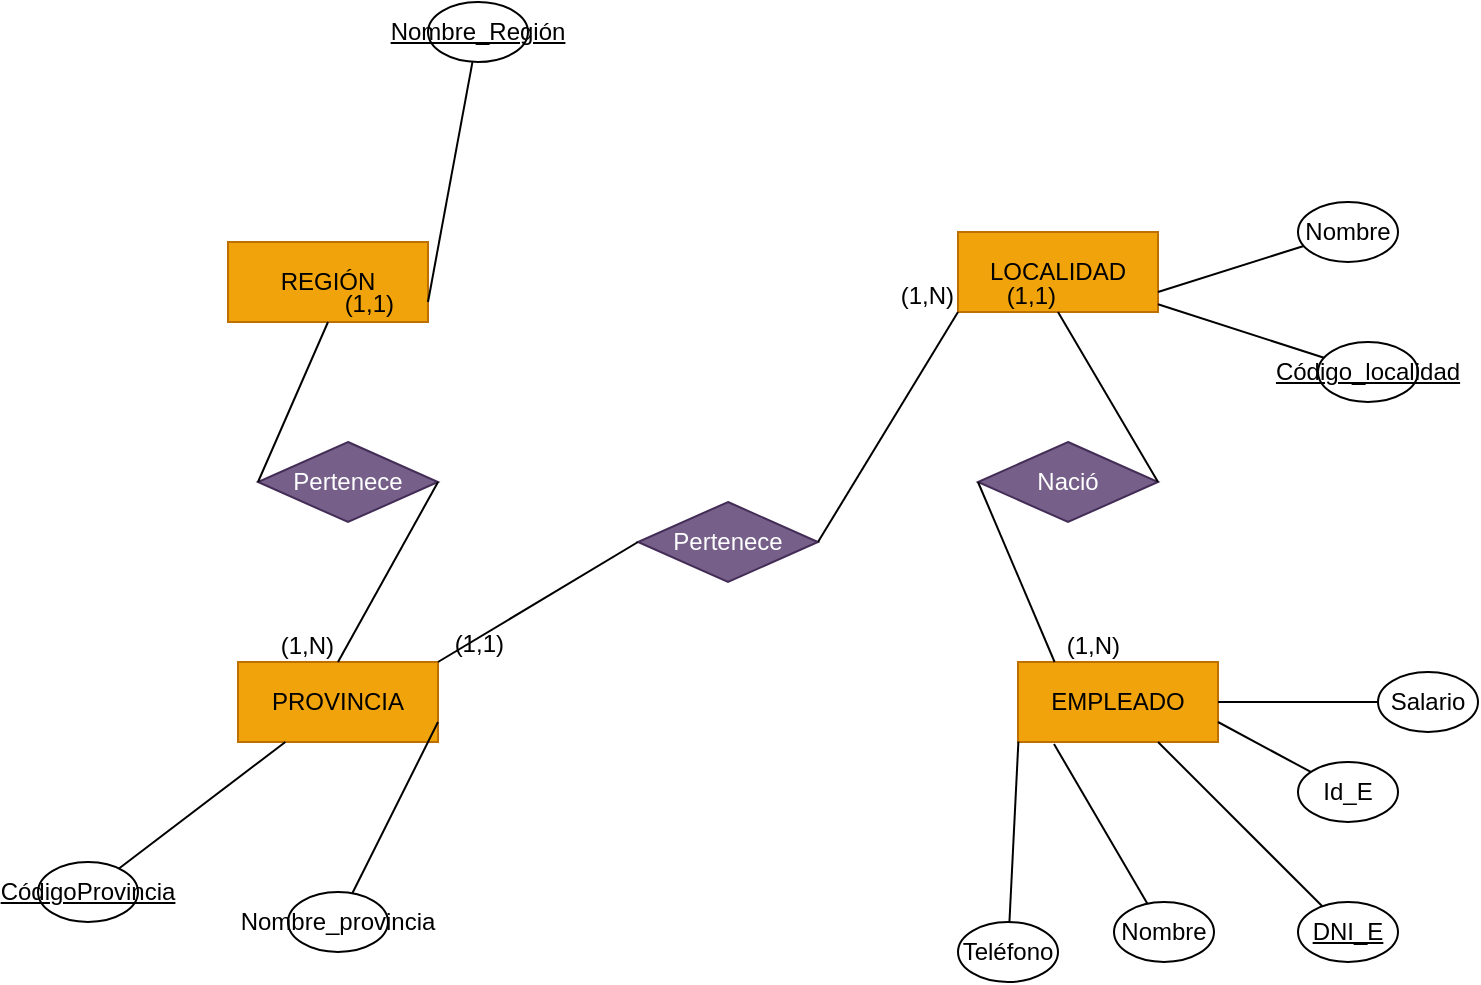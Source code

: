 <mxfile version="27.0.9">
  <diagram name="Página-1" id="zQjjP_EeiTSpy_okXXAl">
    <mxGraphModel dx="864" dy="661" grid="1" gridSize="10" guides="1" tooltips="1" connect="1" arrows="1" fold="1" page="1" pageScale="1" pageWidth="827" pageHeight="1169" math="0" shadow="0">
      <root>
        <mxCell id="0" />
        <mxCell id="1" parent="0" />
        <mxCell id="GvrnwKf9UwjYo0hT_rnX-71" value="LOCALIDAD" style="whiteSpace=wrap;html=1;align=center;fillColor=#f0a30a;strokeColor=#BD7000;fontColor=#000000;" parent="1" vertex="1">
          <mxGeometry x="570" y="395" width="100" height="40" as="geometry" />
        </mxCell>
        <mxCell id="GvrnwKf9UwjYo0hT_rnX-73" value="" style="endArrow=none;html=1;rounded=0;exitX=1;exitY=0.75;exitDx=0;exitDy=0;" parent="1" source="GvrnwKf9UwjYo0hT_rnX-71" target="GvrnwKf9UwjYo0hT_rnX-74" edge="1">
          <mxGeometry relative="1" as="geometry">
            <mxPoint x="670" y="410" as="sourcePoint" />
            <mxPoint x="730" y="410" as="targetPoint" />
          </mxGeometry>
        </mxCell>
        <mxCell id="GvrnwKf9UwjYo0hT_rnX-74" value="Nombre" style="ellipse;whiteSpace=wrap;html=1;align=center;" parent="1" vertex="1">
          <mxGeometry x="740" y="380" width="50" height="30" as="geometry" />
        </mxCell>
        <mxCell id="GvrnwKf9UwjYo0hT_rnX-79" style="edgeStyle=orthogonalEdgeStyle;rounded=0;orthogonalLoop=1;jettySize=auto;html=1;exitX=0.5;exitY=1;exitDx=0;exitDy=0;" parent="1" source="GvrnwKf9UwjYo0hT_rnX-74" target="GvrnwKf9UwjYo0hT_rnX-74" edge="1">
          <mxGeometry relative="1" as="geometry" />
        </mxCell>
        <mxCell id="GvrnwKf9UwjYo0hT_rnX-85" value="" style="endArrow=none;html=1;rounded=0;" parent="1" source="GvrnwKf9UwjYo0hT_rnX-71" target="GvrnwKf9UwjYo0hT_rnX-86" edge="1">
          <mxGeometry relative="1" as="geometry">
            <mxPoint x="603" y="525" as="sourcePoint" />
            <mxPoint x="663" y="525" as="targetPoint" />
          </mxGeometry>
        </mxCell>
        <mxCell id="GvrnwKf9UwjYo0hT_rnX-86" value="&lt;u&gt;Código_localidad&lt;/u&gt;" style="ellipse;whiteSpace=wrap;html=1;align=center;" parent="1" vertex="1">
          <mxGeometry x="750" y="450" width="50" height="30" as="geometry" />
        </mxCell>
        <mxCell id="GvrnwKf9UwjYo0hT_rnX-107" value="REGIÓN" style="whiteSpace=wrap;html=1;align=center;fillColor=#f0a30a;strokeColor=#BD7000;fontColor=#000000;" parent="1" vertex="1">
          <mxGeometry x="205" y="400" width="100" height="40" as="geometry" />
        </mxCell>
        <mxCell id="GvrnwKf9UwjYo0hT_rnX-108" value="" style="endArrow=none;html=1;rounded=0;exitX=1;exitY=0.75;exitDx=0;exitDy=0;" parent="1" source="GvrnwKf9UwjYo0hT_rnX-107" target="GvrnwKf9UwjYo0hT_rnX-109" edge="1">
          <mxGeometry relative="1" as="geometry">
            <mxPoint x="210" y="390" as="sourcePoint" />
            <mxPoint x="270" y="390" as="targetPoint" />
          </mxGeometry>
        </mxCell>
        <mxCell id="GvrnwKf9UwjYo0hT_rnX-109" value="&lt;u&gt;Nombre_Región&lt;/u&gt;" style="ellipse;whiteSpace=wrap;html=1;align=center;" parent="1" vertex="1">
          <mxGeometry x="305" y="280" width="50" height="30" as="geometry" />
        </mxCell>
        <mxCell id="GvrnwKf9UwjYo0hT_rnX-112" style="edgeStyle=orthogonalEdgeStyle;rounded=0;orthogonalLoop=1;jettySize=auto;html=1;exitX=0.5;exitY=1;exitDx=0;exitDy=0;" parent="1" source="GvrnwKf9UwjYo0hT_rnX-109" target="GvrnwKf9UwjYo0hT_rnX-109" edge="1">
          <mxGeometry relative="1" as="geometry" />
        </mxCell>
        <mxCell id="GvrnwKf9UwjYo0hT_rnX-117" value="PROVINCIA" style="whiteSpace=wrap;html=1;align=center;fillColor=#f0a30a;strokeColor=#BD7000;fontColor=#000000;" parent="1" vertex="1">
          <mxGeometry x="210" y="610" width="100" height="40" as="geometry" />
        </mxCell>
        <mxCell id="GvrnwKf9UwjYo0hT_rnX-118" value="" style="endArrow=none;html=1;rounded=0;exitX=1;exitY=0.75;exitDx=0;exitDy=0;" parent="1" source="GvrnwKf9UwjYo0hT_rnX-117" target="GvrnwKf9UwjYo0hT_rnX-119" edge="1">
          <mxGeometry relative="1" as="geometry">
            <mxPoint x="460" y="660" as="sourcePoint" />
            <mxPoint x="520" y="660" as="targetPoint" />
          </mxGeometry>
        </mxCell>
        <mxCell id="GvrnwKf9UwjYo0hT_rnX-119" value="Nombre_provincia" style="ellipse;whiteSpace=wrap;html=1;align=center;" parent="1" vertex="1">
          <mxGeometry x="235" y="725" width="50" height="30" as="geometry" />
        </mxCell>
        <mxCell id="GvrnwKf9UwjYo0hT_rnX-122" style="edgeStyle=orthogonalEdgeStyle;rounded=0;orthogonalLoop=1;jettySize=auto;html=1;exitX=0.5;exitY=1;exitDx=0;exitDy=0;" parent="1" source="GvrnwKf9UwjYo0hT_rnX-119" target="GvrnwKf9UwjYo0hT_rnX-119" edge="1">
          <mxGeometry relative="1" as="geometry" />
        </mxCell>
        <mxCell id="GvrnwKf9UwjYo0hT_rnX-125" value="" style="endArrow=none;html=1;rounded=0;" parent="1" source="GvrnwKf9UwjYo0hT_rnX-117" target="GvrnwKf9UwjYo0hT_rnX-126" edge="1">
          <mxGeometry relative="1" as="geometry">
            <mxPoint x="393" y="775" as="sourcePoint" />
            <mxPoint x="453" y="775" as="targetPoint" />
          </mxGeometry>
        </mxCell>
        <mxCell id="GvrnwKf9UwjYo0hT_rnX-126" value="&lt;u&gt;CódigoProvincia&lt;/u&gt;" style="ellipse;whiteSpace=wrap;html=1;align=center;" parent="1" vertex="1">
          <mxGeometry x="110" y="710" width="50" height="30" as="geometry" />
        </mxCell>
        <mxCell id="GvrnwKf9UwjYo0hT_rnX-144" value="EMPLEADO" style="whiteSpace=wrap;html=1;align=center;fillColor=#f0a30a;strokeColor=#BD7000;fontColor=#000000;" parent="1" vertex="1">
          <mxGeometry x="600" y="610" width="100" height="40" as="geometry" />
        </mxCell>
        <mxCell id="GvrnwKf9UwjYo0hT_rnX-145" value="" style="endArrow=none;html=1;rounded=0;exitX=1;exitY=0.75;exitDx=0;exitDy=0;" parent="1" source="GvrnwKf9UwjYo0hT_rnX-144" target="GvrnwKf9UwjYo0hT_rnX-146" edge="1">
          <mxGeometry relative="1" as="geometry">
            <mxPoint x="520" y="730" as="sourcePoint" />
            <mxPoint x="580" y="730" as="targetPoint" />
          </mxGeometry>
        </mxCell>
        <mxCell id="GvrnwKf9UwjYo0hT_rnX-146" value="Id_E" style="ellipse;whiteSpace=wrap;html=1;align=center;" parent="1" vertex="1">
          <mxGeometry x="740" y="660" width="50" height="30" as="geometry" />
        </mxCell>
        <mxCell id="GvrnwKf9UwjYo0hT_rnX-147" style="edgeStyle=orthogonalEdgeStyle;rounded=0;orthogonalLoop=1;jettySize=auto;html=1;exitX=0.5;exitY=1;exitDx=0;exitDy=0;" parent="1" source="GvrnwKf9UwjYo0hT_rnX-146" target="GvrnwKf9UwjYo0hT_rnX-146" edge="1">
          <mxGeometry relative="1" as="geometry" />
        </mxCell>
        <mxCell id="GvrnwKf9UwjYo0hT_rnX-148" value="" style="endArrow=none;html=1;rounded=0;" parent="1" source="GvrnwKf9UwjYo0hT_rnX-144" target="GvrnwKf9UwjYo0hT_rnX-149" edge="1">
          <mxGeometry relative="1" as="geometry">
            <mxPoint x="453" y="845" as="sourcePoint" />
            <mxPoint x="513" y="845" as="targetPoint" />
          </mxGeometry>
        </mxCell>
        <mxCell id="GvrnwKf9UwjYo0hT_rnX-149" value="&lt;u&gt;DNI_E&lt;/u&gt;" style="ellipse;whiteSpace=wrap;html=1;align=center;" parent="1" vertex="1">
          <mxGeometry x="740" y="730" width="50" height="30" as="geometry" />
        </mxCell>
        <mxCell id="VXLws3ZlHQQSXxUeC3H4-1" value="" style="endArrow=none;html=1;rounded=0;exitX=0.18;exitY=1.025;exitDx=0;exitDy=0;exitPerimeter=0;" parent="1" source="GvrnwKf9UwjYo0hT_rnX-144" target="VXLws3ZlHQQSXxUeC3H4-2" edge="1">
          <mxGeometry relative="1" as="geometry">
            <mxPoint x="530" y="715" as="sourcePoint" />
            <mxPoint x="590" y="715" as="targetPoint" />
          </mxGeometry>
        </mxCell>
        <mxCell id="VXLws3ZlHQQSXxUeC3H4-2" value="Nombre" style="ellipse;whiteSpace=wrap;html=1;align=center;" parent="1" vertex="1">
          <mxGeometry x="648" y="730" width="50" height="30" as="geometry" />
        </mxCell>
        <mxCell id="VXLws3ZlHQQSXxUeC3H4-3" value="" style="endArrow=none;html=1;rounded=0;exitX=0.002;exitY=0.995;exitDx=0;exitDy=0;exitPerimeter=0;" parent="1" source="GvrnwKf9UwjYo0hT_rnX-144" target="VXLws3ZlHQQSXxUeC3H4-4" edge="1">
          <mxGeometry relative="1" as="geometry">
            <mxPoint x="581" y="640" as="sourcePoint" />
            <mxPoint x="465" y="749" as="targetPoint" />
          </mxGeometry>
        </mxCell>
        <mxCell id="VXLws3ZlHQQSXxUeC3H4-4" value="Teléfono" style="ellipse;whiteSpace=wrap;html=1;align=center;" parent="1" vertex="1">
          <mxGeometry x="570" y="740" width="50" height="30" as="geometry" />
        </mxCell>
        <mxCell id="VXLws3ZlHQQSXxUeC3H4-5" value="" style="endArrow=none;html=1;rounded=0;" parent="1" source="GvrnwKf9UwjYo0hT_rnX-144" target="VXLws3ZlHQQSXxUeC3H4-6" edge="1">
          <mxGeometry x="815" y="615" width="50" height="30" as="geometry" />
        </mxCell>
        <mxCell id="VXLws3ZlHQQSXxUeC3H4-6" value="Salario" style="ellipse;whiteSpace=wrap;html=1;align=center;" parent="1" vertex="1">
          <mxGeometry x="780" y="615" width="50" height="30" as="geometry" />
        </mxCell>
        <mxCell id="pKNGwGiKctYz8KHqC1JD-2" value="Nació" style="shape=rhombus;perimeter=rhombusPerimeter;whiteSpace=wrap;html=1;align=center;fillColor=#76608a;fontColor=#ffffff;strokeColor=#432D57;rotation=0;" parent="1" vertex="1">
          <mxGeometry x="580" y="500" width="90" height="40" as="geometry" />
        </mxCell>
        <mxCell id="pKNGwGiKctYz8KHqC1JD-3" value="" style="endArrow=none;html=1;rounded=0;exitX=0;exitY=0.5;exitDx=0;exitDy=0;" parent="1" source="pKNGwGiKctYz8KHqC1JD-2" edge="1">
          <mxGeometry relative="1" as="geometry">
            <mxPoint x="527" y="522.4" as="sourcePoint" />
            <mxPoint x="618.289" y="610" as="targetPoint" />
          </mxGeometry>
        </mxCell>
        <mxCell id="pKNGwGiKctYz8KHqC1JD-4" value="(1,N)" style="resizable=0;html=1;whiteSpace=wrap;align=right;verticalAlign=bottom;" parent="pKNGwGiKctYz8KHqC1JD-3" connectable="0" vertex="1">
          <mxGeometry x="1" relative="1" as="geometry">
            <mxPoint x="34" as="offset" />
          </mxGeometry>
        </mxCell>
        <mxCell id="pKNGwGiKctYz8KHqC1JD-5" value="" style="endArrow=none;html=1;rounded=0;exitX=1;exitY=0.5;exitDx=0;exitDy=0;entryX=0.5;entryY=1;entryDx=0;entryDy=0;" parent="1" source="pKNGwGiKctYz8KHqC1JD-2" target="GvrnwKf9UwjYo0hT_rnX-71" edge="1">
          <mxGeometry relative="1" as="geometry">
            <mxPoint x="527" y="522.4" as="sourcePoint" />
            <mxPoint x="630" y="430" as="targetPoint" />
          </mxGeometry>
        </mxCell>
        <mxCell id="pKNGwGiKctYz8KHqC1JD-6" value="(1,1)" style="resizable=0;html=1;whiteSpace=wrap;align=right;verticalAlign=bottom;" parent="pKNGwGiKctYz8KHqC1JD-5" connectable="0" vertex="1">
          <mxGeometry x="1" relative="1" as="geometry">
            <mxPoint as="offset" />
          </mxGeometry>
        </mxCell>
        <mxCell id="70QyvTMg8YnMv4C02rct-1" value="Pertenece" style="shape=rhombus;perimeter=rhombusPerimeter;whiteSpace=wrap;html=1;align=center;fillColor=#76608a;fontColor=#ffffff;strokeColor=#432D57;" vertex="1" parent="1">
          <mxGeometry x="410" y="530" width="90" height="40" as="geometry" />
        </mxCell>
        <mxCell id="70QyvTMg8YnMv4C02rct-2" value="" style="endArrow=none;html=1;rounded=0;exitX=0;exitY=0.5;exitDx=0;exitDy=0;entryX=1;entryY=0;entryDx=0;entryDy=0;" edge="1" source="70QyvTMg8YnMv4C02rct-1" parent="1" target="GvrnwKf9UwjYo0hT_rnX-117">
          <mxGeometry relative="1" as="geometry">
            <mxPoint x="332" y="515" as="sourcePoint" />
            <mxPoint x="305" y="635" as="targetPoint" />
          </mxGeometry>
        </mxCell>
        <mxCell id="70QyvTMg8YnMv4C02rct-3" value="(1,1)" style="resizable=0;html=1;whiteSpace=wrap;align=right;verticalAlign=bottom;" connectable="0" vertex="1" parent="70QyvTMg8YnMv4C02rct-2">
          <mxGeometry x="1" relative="1" as="geometry">
            <mxPoint x="34" as="offset" />
          </mxGeometry>
        </mxCell>
        <mxCell id="70QyvTMg8YnMv4C02rct-4" value="" style="endArrow=none;html=1;rounded=0;exitX=1;exitY=0.5;exitDx=0;exitDy=0;entryX=0;entryY=1;entryDx=0;entryDy=0;" edge="1" source="70QyvTMg8YnMv4C02rct-1" parent="1" target="GvrnwKf9UwjYo0hT_rnX-71">
          <mxGeometry relative="1" as="geometry">
            <mxPoint x="332" y="515" as="sourcePoint" />
            <mxPoint x="565" y="450" as="targetPoint" />
          </mxGeometry>
        </mxCell>
        <mxCell id="70QyvTMg8YnMv4C02rct-5" value="(1,N)" style="resizable=0;html=1;whiteSpace=wrap;align=right;verticalAlign=bottom;" connectable="0" vertex="1" parent="70QyvTMg8YnMv4C02rct-4">
          <mxGeometry x="1" relative="1" as="geometry">
            <mxPoint as="offset" />
          </mxGeometry>
        </mxCell>
        <mxCell id="70QyvTMg8YnMv4C02rct-6" value="Pertenece" style="shape=rhombus;perimeter=rhombusPerimeter;whiteSpace=wrap;html=1;align=center;fillColor=#76608a;fontColor=#ffffff;strokeColor=#432D57;rotation=0;" vertex="1" parent="1">
          <mxGeometry x="220" y="500" width="90" height="40" as="geometry" />
        </mxCell>
        <mxCell id="70QyvTMg8YnMv4C02rct-7" value="" style="endArrow=none;html=1;rounded=0;exitX=0;exitY=0.5;exitDx=0;exitDy=0;entryX=0.5;entryY=1;entryDx=0;entryDy=0;" edge="1" source="70QyvTMg8YnMv4C02rct-6" parent="1" target="GvrnwKf9UwjYo0hT_rnX-107">
          <mxGeometry relative="1" as="geometry">
            <mxPoint x="241" y="500" as="sourcePoint" />
            <mxPoint x="194" y="530" as="targetPoint" />
          </mxGeometry>
        </mxCell>
        <mxCell id="70QyvTMg8YnMv4C02rct-8" value="(1,1)" style="resizable=0;html=1;whiteSpace=wrap;align=right;verticalAlign=bottom;" connectable="0" vertex="1" parent="70QyvTMg8YnMv4C02rct-7">
          <mxGeometry x="1" relative="1" as="geometry">
            <mxPoint x="34" as="offset" />
          </mxGeometry>
        </mxCell>
        <mxCell id="70QyvTMg8YnMv4C02rct-9" value="" style="endArrow=none;html=1;rounded=0;exitX=1;exitY=0.5;exitDx=0;exitDy=0;entryX=0.5;entryY=0;entryDx=0;entryDy=0;" edge="1" source="70QyvTMg8YnMv4C02rct-6" parent="1" target="GvrnwKf9UwjYo0hT_rnX-117">
          <mxGeometry relative="1" as="geometry">
            <mxPoint x="241" y="500" as="sourcePoint" />
            <mxPoint x="414" y="530" as="targetPoint" />
          </mxGeometry>
        </mxCell>
        <mxCell id="70QyvTMg8YnMv4C02rct-10" value="(1,N)" style="resizable=0;html=1;whiteSpace=wrap;align=right;verticalAlign=bottom;" connectable="0" vertex="1" parent="70QyvTMg8YnMv4C02rct-9">
          <mxGeometry x="1" relative="1" as="geometry">
            <mxPoint as="offset" />
          </mxGeometry>
        </mxCell>
      </root>
    </mxGraphModel>
  </diagram>
</mxfile>
